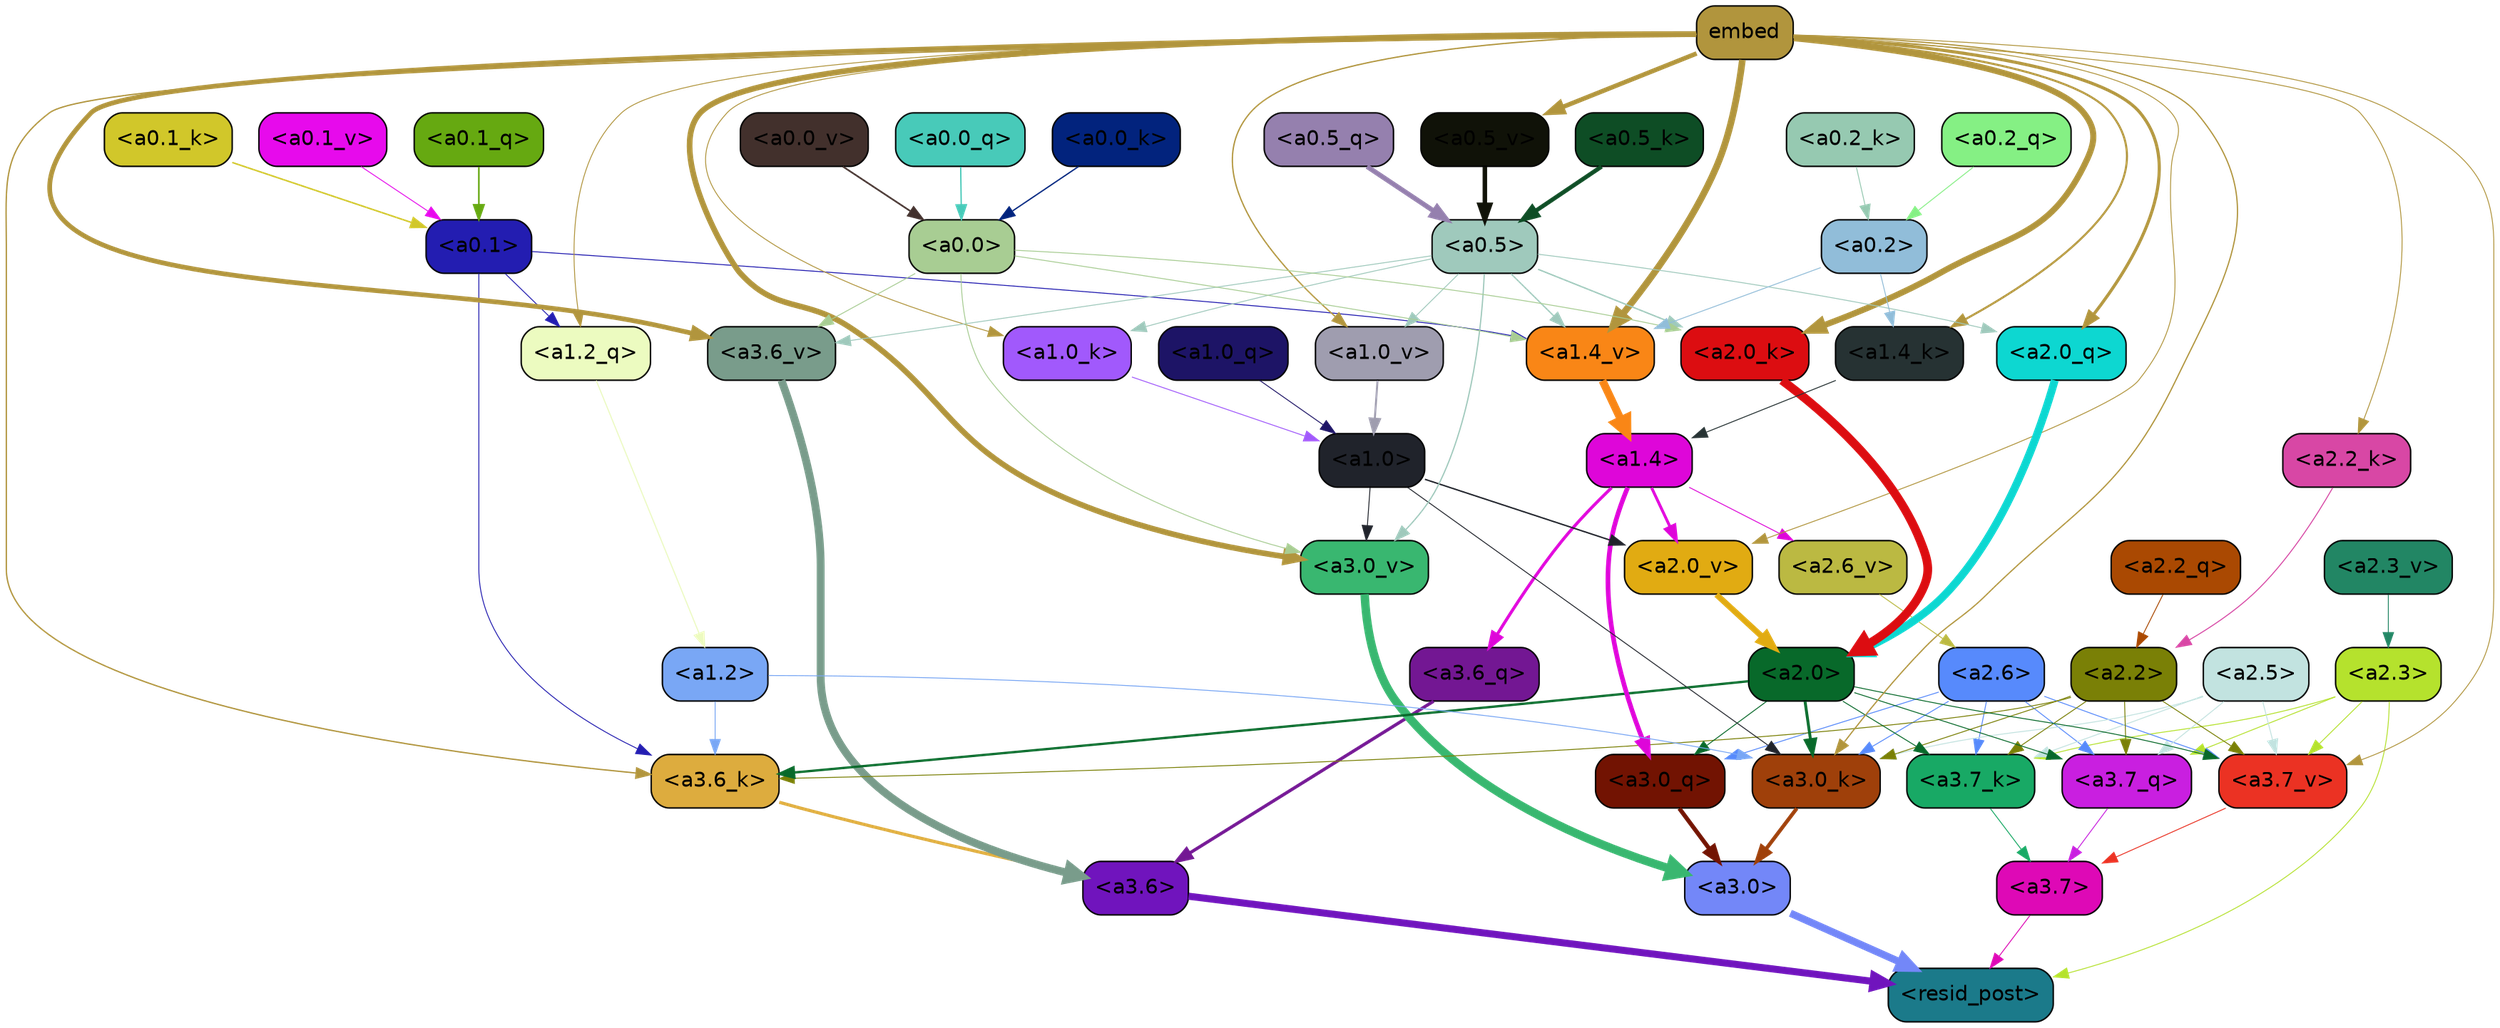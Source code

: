 strict digraph "" {
	graph [bgcolor=transparent,
		layout=dot,
		overlap=false,
		splines=true
	];
	"<a3.7>"	[color=black,
		fillcolor="#de09b6",
		fontname=Helvetica,
		shape=box,
		style="filled, rounded"];
	"<resid_post>"	[color=black,
		fillcolor="#1b7a8a",
		fontname=Helvetica,
		shape=box,
		style="filled, rounded"];
	"<a3.7>" -> "<resid_post>"	[color="#de09b6",
		penwidth=0.6];
	"<a3.6>"	[color=black,
		fillcolor="#7014bd",
		fontname=Helvetica,
		shape=box,
		style="filled, rounded"];
	"<a3.6>" -> "<resid_post>"	[color="#7014bd",
		penwidth=4.751592040061951];
	"<a3.0>"	[color=black,
		fillcolor="#7387f8",
		fontname=Helvetica,
		shape=box,
		style="filled, rounded"];
	"<a3.0>" -> "<resid_post>"	[color="#7387f8",
		penwidth=4.904066681861877];
	"<a2.3>"	[color=black,
		fillcolor="#b5e22d",
		fontname=Helvetica,
		shape=box,
		style="filled, rounded"];
	"<a2.3>" -> "<resid_post>"	[color="#b5e22d",
		penwidth=0.6];
	"<a3.7_q>"	[color=black,
		fillcolor="#c91fe0",
		fontname=Helvetica,
		shape=box,
		style="filled, rounded"];
	"<a2.3>" -> "<a3.7_q>"	[color="#b5e22d",
		penwidth=0.6];
	"<a3.7_k>"	[color=black,
		fillcolor="#18a965",
		fontname=Helvetica,
		shape=box,
		style="filled, rounded"];
	"<a2.3>" -> "<a3.7_k>"	[color="#b5e22d",
		penwidth=0.6069068089127541];
	"<a3.7_v>"	[color=black,
		fillcolor="#eb3223",
		fontname=Helvetica,
		shape=box,
		style="filled, rounded"];
	"<a2.3>" -> "<a3.7_v>"	[color="#b5e22d",
		penwidth=0.6];
	"<a3.7_q>" -> "<a3.7>"	[color="#c91fe0",
		penwidth=0.6];
	"<a3.6_q>"	[color=black,
		fillcolor="#731793",
		fontname=Helvetica,
		shape=box,
		style="filled, rounded"];
	"<a3.6_q>" -> "<a3.6>"	[color="#731793",
		penwidth=2.160832464694977];
	"<a3.0_q>"	[color=black,
		fillcolor="#721302",
		fontname=Helvetica,
		shape=box,
		style="filled, rounded"];
	"<a3.0_q>" -> "<a3.0>"	[color="#721302",
		penwidth=2.870753765106201];
	"<a3.7_k>" -> "<a3.7>"	[color="#18a965",
		penwidth=0.6];
	"<a3.6_k>"	[color=black,
		fillcolor="#ddac3e",
		fontname=Helvetica,
		shape=box,
		style="filled, rounded"];
	"<a3.6_k>" -> "<a3.6>"	[color="#ddac3e",
		penwidth=2.13908451795578];
	"<a3.0_k>"	[color=black,
		fillcolor="#9f400a",
		fontname=Helvetica,
		shape=box,
		style="filled, rounded"];
	"<a3.0_k>" -> "<a3.0>"	[color="#9f400a",
		penwidth=2.520303964614868];
	"<a3.7_v>" -> "<a3.7>"	[color="#eb3223",
		penwidth=0.6];
	"<a3.6_v>"	[color=black,
		fillcolor="#799c8b",
		fontname=Helvetica,
		shape=box,
		style="filled, rounded"];
	"<a3.6_v>" -> "<a3.6>"	[color="#799c8b",
		penwidth=5.297133803367615];
	"<a3.0_v>"	[color=black,
		fillcolor="#39b770",
		fontname=Helvetica,
		shape=box,
		style="filled, rounded"];
	"<a3.0_v>" -> "<a3.0>"	[color="#39b770",
		penwidth=5.680712580680847];
	"<a2.6>"	[color=black,
		fillcolor="#578afc",
		fontname=Helvetica,
		shape=box,
		style="filled, rounded"];
	"<a2.6>" -> "<a3.7_q>"	[color="#578afc",
		penwidth=0.6];
	"<a2.6>" -> "<a3.0_q>"	[color="#578afc",
		penwidth=0.6];
	"<a2.6>" -> "<a3.7_k>"	[color="#578afc",
		penwidth=0.6];
	"<a2.6>" -> "<a3.0_k>"	[color="#578afc",
		penwidth=0.6];
	"<a2.6>" -> "<a3.7_v>"	[color="#578afc",
		penwidth=0.6];
	"<a2.5>"	[color=black,
		fillcolor="#c2e3e0",
		fontname=Helvetica,
		shape=box,
		style="filled, rounded"];
	"<a2.5>" -> "<a3.7_q>"	[color="#c2e3e0",
		penwidth=0.6];
	"<a2.5>" -> "<a3.7_k>"	[color="#c2e3e0",
		penwidth=0.6];
	"<a2.5>" -> "<a3.0_k>"	[color="#c2e3e0",
		penwidth=0.6];
	"<a2.5>" -> "<a3.7_v>"	[color="#c2e3e0",
		penwidth=0.6];
	"<a2.2>"	[color=black,
		fillcolor="#7a8006",
		fontname=Helvetica,
		shape=box,
		style="filled, rounded"];
	"<a2.2>" -> "<a3.7_q>"	[color="#7a8006",
		penwidth=0.6];
	"<a2.2>" -> "<a3.7_k>"	[color="#7a8006",
		penwidth=0.6];
	"<a2.2>" -> "<a3.6_k>"	[color="#7a8006",
		penwidth=0.6];
	"<a2.2>" -> "<a3.0_k>"	[color="#7a8006",
		penwidth=0.6];
	"<a2.2>" -> "<a3.7_v>"	[color="#7a8006",
		penwidth=0.6];
	"<a2.0>"	[color=black,
		fillcolor="#08692a",
		fontname=Helvetica,
		shape=box,
		style="filled, rounded"];
	"<a2.0>" -> "<a3.7_q>"	[color="#08692a",
		penwidth=0.6];
	"<a2.0>" -> "<a3.0_q>"	[color="#08692a",
		penwidth=0.6];
	"<a2.0>" -> "<a3.7_k>"	[color="#08692a",
		penwidth=0.6];
	"<a2.0>" -> "<a3.6_k>"	[color="#08692a",
		penwidth=1.564806342124939];
	"<a2.0>" -> "<a3.0_k>"	[color="#08692a",
		penwidth=1.9353990852832794];
	"<a2.0>" -> "<a3.7_v>"	[color="#08692a",
		penwidth=0.6];
	"<a1.4>"	[color=black,
		fillcolor="#de06d9",
		fontname=Helvetica,
		shape=box,
		style="filled, rounded"];
	"<a1.4>" -> "<a3.6_q>"	[color="#de06d9",
		penwidth=2.0727532356977463];
	"<a1.4>" -> "<a3.0_q>"	[color="#de06d9",
		penwidth=3.1279823780059814];
	"<a2.6_v>"	[color=black,
		fillcolor="#bbb942",
		fontname=Helvetica,
		shape=box,
		style="filled, rounded"];
	"<a1.4>" -> "<a2.6_v>"	[color="#de06d9",
		penwidth=0.6];
	"<a2.0_v>"	[color=black,
		fillcolor="#e1ab12",
		fontname=Helvetica,
		shape=box,
		style="filled, rounded"];
	"<a1.4>" -> "<a2.0_v>"	[color="#de06d9",
		penwidth=1.9170897603034973];
	"<a1.2>"	[color=black,
		fillcolor="#79a7f5",
		fontname=Helvetica,
		shape=box,
		style="filled, rounded"];
	"<a1.2>" -> "<a3.6_k>"	[color="#79a7f5",
		penwidth=0.6];
	"<a1.2>" -> "<a3.0_k>"	[color="#79a7f5",
		penwidth=0.6];
	"<a0.1>"	[color=black,
		fillcolor="#231db1",
		fontname=Helvetica,
		shape=box,
		style="filled, rounded"];
	"<a0.1>" -> "<a3.6_k>"	[color="#231db1",
		penwidth=0.6];
	"<a1.2_q>"	[color=black,
		fillcolor="#ecfbc0",
		fontname=Helvetica,
		shape=box,
		style="filled, rounded"];
	"<a0.1>" -> "<a1.2_q>"	[color="#231db1",
		penwidth=0.6];
	"<a1.4_v>"	[color=black,
		fillcolor="#f98616",
		fontname=Helvetica,
		shape=box,
		style="filled, rounded"];
	"<a0.1>" -> "<a1.4_v>"	[color="#231db1",
		penwidth=0.6202214732766151];
	embed	[color=black,
		fillcolor="#b1953d",
		fontname=Helvetica,
		shape=box,
		style="filled, rounded"];
	embed -> "<a3.6_k>"	[color="#b1953d",
		penwidth=0.8915999233722687];
	embed -> "<a3.0_k>"	[color="#b1953d",
		penwidth=0.832088902592659];
	embed -> "<a3.7_v>"	[color="#b1953d",
		penwidth=0.6];
	embed -> "<a3.6_v>"	[color="#b1953d",
		penwidth=3.1840110421180725];
	embed -> "<a3.0_v>"	[color="#b1953d",
		penwidth=3.8132747188210487];
	"<a2.0_q>"	[color=black,
		fillcolor="#0dd7d1",
		fontname=Helvetica,
		shape=box,
		style="filled, rounded"];
	embed -> "<a2.0_q>"	[color="#b1953d",
		penwidth=2.084651827812195];
	"<a2.2_k>"	[color=black,
		fillcolor="#d847a5",
		fontname=Helvetica,
		shape=box,
		style="filled, rounded"];
	embed -> "<a2.2_k>"	[color="#b1953d",
		penwidth=0.6];
	"<a2.0_k>"	[color=black,
		fillcolor="#dc0d11",
		fontname=Helvetica,
		shape=box,
		style="filled, rounded"];
	embed -> "<a2.0_k>"	[color="#b1953d",
		penwidth=4.084526404738426];
	embed -> "<a2.0_v>"	[color="#b1953d",
		penwidth=0.6];
	embed -> "<a1.2_q>"	[color="#b1953d",
		penwidth=0.6];
	"<a1.4_k>"	[color=black,
		fillcolor="#263233",
		fontname=Helvetica,
		shape=box,
		style="filled, rounded"];
	embed -> "<a1.4_k>"	[color="#b1953d",
		penwidth=1.3912410736083984];
	"<a1.0_k>"	[color=black,
		fillcolor="#a159fc",
		fontname=Helvetica,
		shape=box,
		style="filled, rounded"];
	embed -> "<a1.0_k>"	[color="#b1953d",
		penwidth=0.6];
	embed -> "<a1.4_v>"	[color="#b1953d",
		penwidth=4.4888065457344055];
	"<a1.0_v>"	[color=black,
		fillcolor="#9f9daf",
		fontname=Helvetica,
		shape=box,
		style="filled, rounded"];
	embed -> "<a1.0_v>"	[color="#b1953d",
		penwidth=0.8796700537204742];
	"<a0.5_v>"	[color=black,
		fillcolor="#101208",
		fontname=Helvetica,
		shape=box,
		style="filled, rounded"];
	embed -> "<a0.5_v>"	[color="#b1953d",
		penwidth=3.0338101387023926];
	"<a1.0>"	[color=black,
		fillcolor="#20232b",
		fontname=Helvetica,
		shape=box,
		style="filled, rounded"];
	"<a1.0>" -> "<a3.0_k>"	[color="#20232b",
		penwidth=0.6];
	"<a1.0>" -> "<a3.0_v>"	[color="#20232b",
		penwidth=0.6];
	"<a1.0>" -> "<a2.0_v>"	[color="#20232b",
		penwidth=0.9450988052412868];
	"<a0.5>"	[color=black,
		fillcolor="#9fc9bc",
		fontname=Helvetica,
		shape=box,
		style="filled, rounded"];
	"<a0.5>" -> "<a3.6_v>"	[color="#9fc9bc",
		penwidth=0.6];
	"<a0.5>" -> "<a3.0_v>"	[color="#9fc9bc",
		penwidth=0.8331108838319778];
	"<a0.5>" -> "<a2.0_q>"	[color="#9fc9bc",
		penwidth=0.6];
	"<a0.5>" -> "<a2.0_k>"	[color="#9fc9bc",
		penwidth=0.9412797391414642];
	"<a0.5>" -> "<a1.0_k>"	[color="#9fc9bc",
		penwidth=0.6];
	"<a0.5>" -> "<a1.4_v>"	[color="#9fc9bc",
		penwidth=0.8757842034101486];
	"<a0.5>" -> "<a1.0_v>"	[color="#9fc9bc",
		penwidth=0.6];
	"<a0.0>"	[color=black,
		fillcolor="#a8cd93",
		fontname=Helvetica,
		shape=box,
		style="filled, rounded"];
	"<a0.0>" -> "<a3.6_v>"	[color="#a8cd93",
		penwidth=0.6];
	"<a0.0>" -> "<a3.0_v>"	[color="#a8cd93",
		penwidth=0.6];
	"<a0.0>" -> "<a2.0_k>"	[color="#a8cd93",
		penwidth=0.6];
	"<a0.0>" -> "<a1.4_v>"	[color="#a8cd93",
		penwidth=0.6];
	"<a2.2_q>"	[color=black,
		fillcolor="#aa4902",
		fontname=Helvetica,
		shape=box,
		style="filled, rounded"];
	"<a2.2_q>" -> "<a2.2>"	[color="#aa4902",
		penwidth=0.6];
	"<a2.0_q>" -> "<a2.0>"	[color="#0dd7d1",
		penwidth=5.29856276512146];
	"<a2.2_k>" -> "<a2.2>"	[color="#d847a5",
		penwidth=0.6722683310508728];
	"<a2.0_k>" -> "<a2.0>"	[color="#dc0d11",
		penwidth=5.859246134757996];
	"<a2.6_v>" -> "<a2.6>"	[color="#bbb942",
		penwidth=0.6];
	"<a2.3_v>"	[color=black,
		fillcolor="#228664",
		fontname=Helvetica,
		shape=box,
		style="filled, rounded"];
	"<a2.3_v>" -> "<a2.3>"	[color="#228664",
		penwidth=0.6];
	"<a2.0_v>" -> "<a2.0>"	[color="#e1ab12",
		penwidth=3.9621697664260864];
	"<a1.2_q>" -> "<a1.2>"	[color="#ecfbc0",
		penwidth=0.7185482024215162];
	"<a1.0_q>"	[color=black,
		fillcolor="#1d1466",
		fontname=Helvetica,
		shape=box,
		style="filled, rounded"];
	"<a1.0_q>" -> "<a1.0>"	[color="#1d1466",
		penwidth=0.6];
	"<a1.4_k>" -> "<a1.4>"	[color="#263233",
		penwidth=0.6];
	"<a1.0_k>" -> "<a1.0>"	[color="#a159fc",
		penwidth=0.6];
	"<a1.4_v>" -> "<a1.4>"	[color="#f98616",
		penwidth=5.280138969421387];
	"<a1.0_v>" -> "<a1.0>"	[color="#9f9daf",
		penwidth=1.318962275981903];
	"<a0.2>"	[color=black,
		fillcolor="#91bdd9",
		fontname=Helvetica,
		shape=box,
		style="filled, rounded"];
	"<a0.2>" -> "<a1.4_k>"	[color="#91bdd9",
		penwidth=0.6];
	"<a0.2>" -> "<a1.4_v>"	[color="#91bdd9",
		penwidth=0.6];
	"<a0.5_q>"	[color=black,
		fillcolor="#9580ae",
		fontname=Helvetica,
		shape=box,
		style="filled, rounded"];
	"<a0.5_q>" -> "<a0.5>"	[color="#9580ae",
		penwidth=3.2715916633605957];
	"<a0.2_q>"	[color=black,
		fillcolor="#85f084",
		fontname=Helvetica,
		shape=box,
		style="filled, rounded"];
	"<a0.2_q>" -> "<a0.2>"	[color="#85f084",
		penwidth=0.6];
	"<a0.1_q>"	[color=black,
		fillcolor="#66a911",
		fontname=Helvetica,
		shape=box,
		style="filled, rounded"];
	"<a0.1_q>" -> "<a0.1>"	[color="#66a911",
		penwidth=1.0982357263565063];
	"<a0.0_q>"	[color=black,
		fillcolor="#48cab9",
		fontname=Helvetica,
		shape=box,
		style="filled, rounded"];
	"<a0.0_q>" -> "<a0.0>"	[color="#48cab9",
		penwidth=0.8850758075714111];
	"<a0.5_k>"	[color=black,
		fillcolor="#0e4d25",
		fontname=Helvetica,
		shape=box,
		style="filled, rounded"];
	"<a0.5_k>" -> "<a0.5>"	[color="#0e4d25",
		penwidth=2.833264708518982];
	"<a0.2_k>"	[color=black,
		fillcolor="#96c9b1",
		fontname=Helvetica,
		shape=box,
		style="filled, rounded"];
	"<a0.2_k>" -> "<a0.2>"	[color="#96c9b1",
		penwidth=0.6];
	"<a0.1_k>"	[color=black,
		fillcolor="#d1c72a",
		fontname=Helvetica,
		shape=box,
		style="filled, rounded"];
	"<a0.1_k>" -> "<a0.1>"	[color="#d1c72a",
		penwidth=1.0085628032684326];
	"<a0.0_k>"	[color=black,
		fillcolor="#02237d",
		fontname=Helvetica,
		shape=box,
		style="filled, rounded"];
	"<a0.0_k>" -> "<a0.0>"	[color="#02237d",
		penwidth=0.8747712969779968];
	"<a0.5_v>" -> "<a0.5>"	[color="#101208",
		penwidth=3.0403636693954468];
	"<a0.1_v>"	[color=black,
		fillcolor="#e70aec",
		fontname=Helvetica,
		shape=box,
		style="filled, rounded"];
	"<a0.1_v>" -> "<a0.1>"	[color="#e70aec",
		penwidth=0.6];
	"<a0.0_v>"	[color=black,
		fillcolor="#42302c",
		fontname=Helvetica,
		shape=box,
		style="filled, rounded"];
	"<a0.0_v>" -> "<a0.0>"	[color="#42302c",
		penwidth=1.1078208088874817];
}
